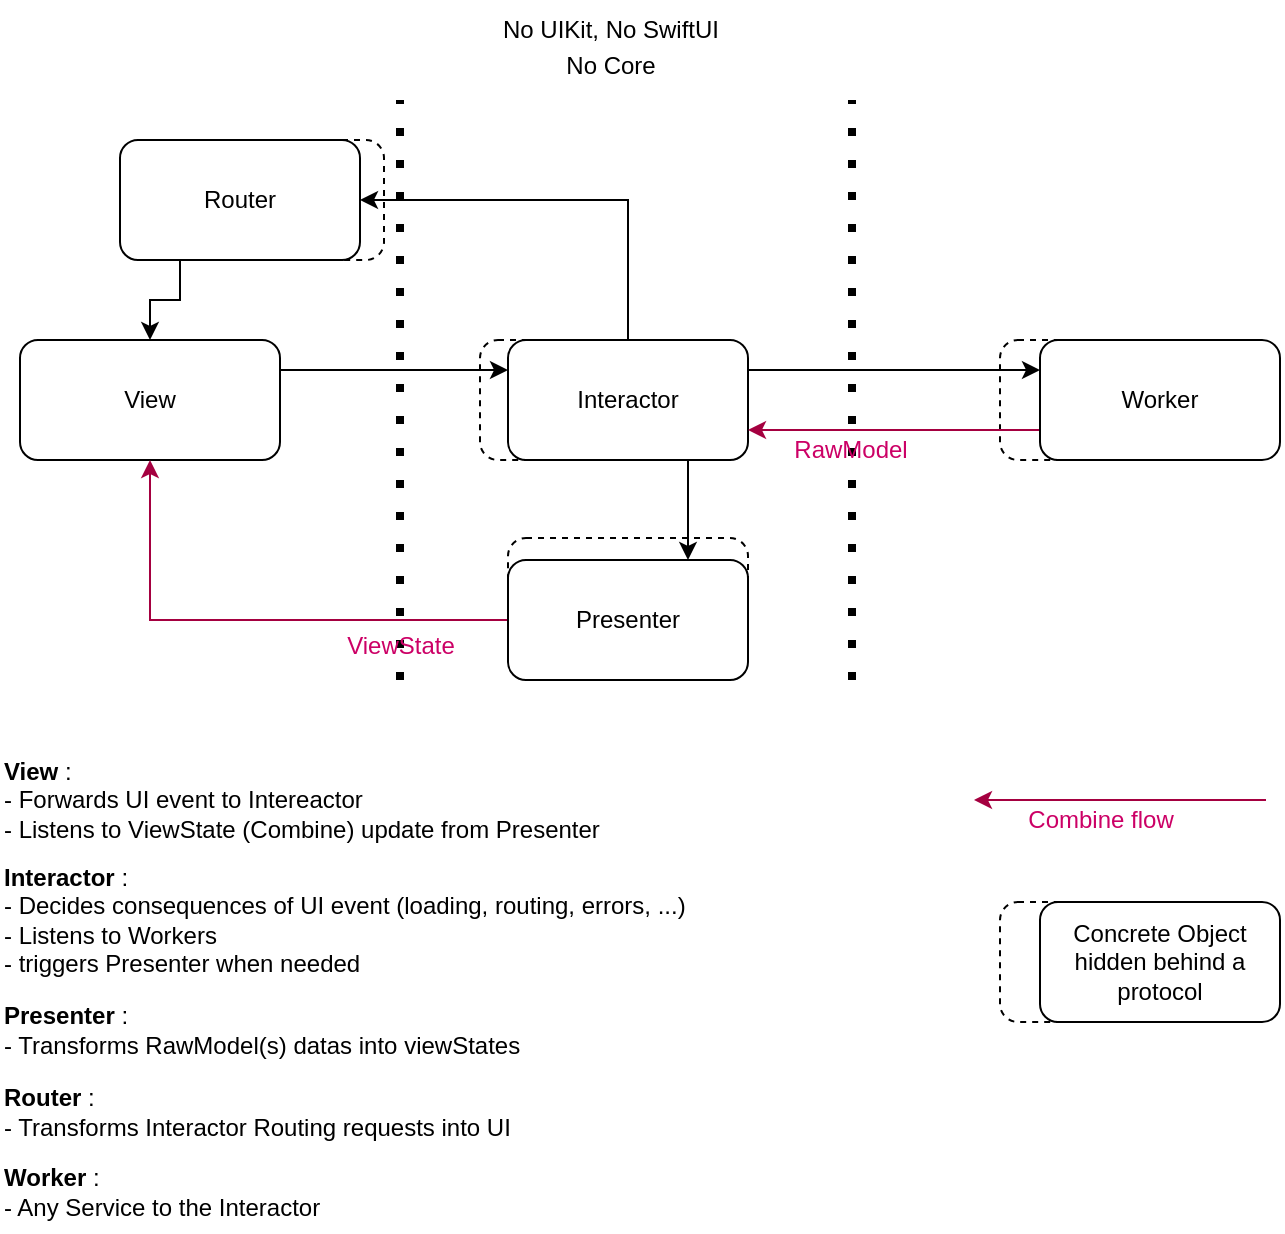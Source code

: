 <mxfile version="21.4.0" type="device">
  <diagram name="Page-1" id="7l94MnhMW4oxgj-nrph-">
    <mxGraphModel dx="704" dy="521" grid="1" gridSize="10" guides="1" tooltips="1" connect="1" arrows="1" fold="1" page="1" pageScale="1" pageWidth="827" pageHeight="1169" math="0" shadow="0">
      <root>
        <mxCell id="0" />
        <mxCell id="1" parent="0" />
        <mxCell id="tzxj0fkptjLQeunRrmRs-34" value="" style="rounded=1;whiteSpace=wrap;html=1;dashed=1;" vertex="1" parent="1">
          <mxGeometry x="540" y="500" width="120" height="60" as="geometry" />
        </mxCell>
        <mxCell id="tzxj0fkptjLQeunRrmRs-29" value="" style="rounded=1;whiteSpace=wrap;html=1;dashed=1;" vertex="1" parent="1">
          <mxGeometry x="540" y="219" width="120" height="60" as="geometry" />
        </mxCell>
        <mxCell id="tzxj0fkptjLQeunRrmRs-28" value="" style="rounded=1;whiteSpace=wrap;html=1;dashed=1;" vertex="1" parent="1">
          <mxGeometry x="294" y="318" width="120" height="60" as="geometry" />
        </mxCell>
        <mxCell id="tzxj0fkptjLQeunRrmRs-27" value="" style="rounded=1;whiteSpace=wrap;html=1;dashed=1;" vertex="1" parent="1">
          <mxGeometry x="280" y="219" width="120" height="60" as="geometry" />
        </mxCell>
        <mxCell id="tzxj0fkptjLQeunRrmRs-25" value="" style="rounded=1;whiteSpace=wrap;html=1;dashed=1;" vertex="1" parent="1">
          <mxGeometry x="112" y="119" width="120" height="60" as="geometry" />
        </mxCell>
        <mxCell id="tzxj0fkptjLQeunRrmRs-1" value="" style="endArrow=none;dashed=1;html=1;dashPattern=1 3;strokeWidth=4;rounded=0;" edge="1" parent="1">
          <mxGeometry width="50" height="50" relative="1" as="geometry">
            <mxPoint x="240" y="389" as="sourcePoint" />
            <mxPoint x="240" y="99" as="targetPoint" />
          </mxGeometry>
        </mxCell>
        <mxCell id="tzxj0fkptjLQeunRrmRs-14" style="edgeStyle=orthogonalEdgeStyle;rounded=0;orthogonalLoop=1;jettySize=auto;html=1;exitX=0.25;exitY=1;exitDx=0;exitDy=0;entryX=0.5;entryY=0;entryDx=0;entryDy=0;" edge="1" parent="1" source="tzxj0fkptjLQeunRrmRs-2" target="tzxj0fkptjLQeunRrmRs-3">
          <mxGeometry relative="1" as="geometry" />
        </mxCell>
        <mxCell id="tzxj0fkptjLQeunRrmRs-2" value="Router" style="rounded=1;whiteSpace=wrap;html=1;" vertex="1" parent="1">
          <mxGeometry x="100" y="119" width="120" height="60" as="geometry" />
        </mxCell>
        <mxCell id="tzxj0fkptjLQeunRrmRs-3" value="View" style="rounded=1;whiteSpace=wrap;html=1;" vertex="1" parent="1">
          <mxGeometry x="50" y="219" width="130" height="60" as="geometry" />
        </mxCell>
        <mxCell id="tzxj0fkptjLQeunRrmRs-9" style="edgeStyle=orthogonalEdgeStyle;rounded=0;orthogonalLoop=1;jettySize=auto;html=1;exitX=0;exitY=0.5;exitDx=0;exitDy=0;entryX=0.5;entryY=1;entryDx=0;entryDy=0;fillColor=#d80073;strokeColor=#A50040;" edge="1" parent="1" source="tzxj0fkptjLQeunRrmRs-4" target="tzxj0fkptjLQeunRrmRs-3">
          <mxGeometry relative="1" as="geometry" />
        </mxCell>
        <mxCell id="tzxj0fkptjLQeunRrmRs-4" value="Presenter" style="rounded=1;whiteSpace=wrap;html=1;" vertex="1" parent="1">
          <mxGeometry x="294" y="329" width="120" height="60" as="geometry" />
        </mxCell>
        <mxCell id="tzxj0fkptjLQeunRrmRs-7" style="edgeStyle=orthogonalEdgeStyle;rounded=0;orthogonalLoop=1;jettySize=auto;html=1;exitX=0.75;exitY=1;exitDx=0;exitDy=0;entryX=0.75;entryY=0;entryDx=0;entryDy=0;" edge="1" parent="1" source="tzxj0fkptjLQeunRrmRs-5" target="tzxj0fkptjLQeunRrmRs-4">
          <mxGeometry relative="1" as="geometry" />
        </mxCell>
        <mxCell id="tzxj0fkptjLQeunRrmRs-10" style="edgeStyle=orthogonalEdgeStyle;rounded=0;orthogonalLoop=1;jettySize=auto;html=1;exitX=0.5;exitY=0;exitDx=0;exitDy=0;entryX=1;entryY=0.5;entryDx=0;entryDy=0;" edge="1" parent="1" source="tzxj0fkptjLQeunRrmRs-5" target="tzxj0fkptjLQeunRrmRs-2">
          <mxGeometry relative="1" as="geometry" />
        </mxCell>
        <mxCell id="tzxj0fkptjLQeunRrmRs-12" style="edgeStyle=orthogonalEdgeStyle;rounded=0;orthogonalLoop=1;jettySize=auto;html=1;exitX=1;exitY=0.25;exitDx=0;exitDy=0;entryX=0;entryY=0.25;entryDx=0;entryDy=0;" edge="1" parent="1" source="tzxj0fkptjLQeunRrmRs-5" target="tzxj0fkptjLQeunRrmRs-11">
          <mxGeometry relative="1" as="geometry" />
        </mxCell>
        <mxCell id="tzxj0fkptjLQeunRrmRs-5" value="Interactor" style="rounded=1;whiteSpace=wrap;html=1;" vertex="1" parent="1">
          <mxGeometry x="294" y="219" width="120" height="60" as="geometry" />
        </mxCell>
        <mxCell id="tzxj0fkptjLQeunRrmRs-6" value="" style="endArrow=classic;html=1;rounded=0;exitX=1;exitY=0.25;exitDx=0;exitDy=0;entryX=0;entryY=0.25;entryDx=0;entryDy=0;" edge="1" parent="1" source="tzxj0fkptjLQeunRrmRs-3" target="tzxj0fkptjLQeunRrmRs-5">
          <mxGeometry width="50" height="50" relative="1" as="geometry">
            <mxPoint x="390" y="359" as="sourcePoint" />
            <mxPoint x="440" y="309" as="targetPoint" />
          </mxGeometry>
        </mxCell>
        <mxCell id="tzxj0fkptjLQeunRrmRs-13" style="edgeStyle=orthogonalEdgeStyle;rounded=0;orthogonalLoop=1;jettySize=auto;html=1;exitX=0;exitY=0.75;exitDx=0;exitDy=0;entryX=1;entryY=0.75;entryDx=0;entryDy=0;fillColor=#d80073;strokeColor=#A50040;" edge="1" parent="1" source="tzxj0fkptjLQeunRrmRs-11" target="tzxj0fkptjLQeunRrmRs-5">
          <mxGeometry relative="1" as="geometry" />
        </mxCell>
        <mxCell id="tzxj0fkptjLQeunRrmRs-11" value="Worker" style="rounded=1;whiteSpace=wrap;html=1;" vertex="1" parent="1">
          <mxGeometry x="560" y="219" width="120" height="60" as="geometry" />
        </mxCell>
        <mxCell id="tzxj0fkptjLQeunRrmRs-15" value="" style="endArrow=none;dashed=1;html=1;dashPattern=1 3;strokeWidth=4;rounded=0;" edge="1" parent="1">
          <mxGeometry width="50" height="50" relative="1" as="geometry">
            <mxPoint x="466" y="389" as="sourcePoint" />
            <mxPoint x="466" y="99" as="targetPoint" />
          </mxGeometry>
        </mxCell>
        <mxCell id="tzxj0fkptjLQeunRrmRs-16" value="No UIKit, No SwiftUI" style="text;html=1;align=center;verticalAlign=middle;resizable=0;points=[];autosize=1;strokeColor=none;fillColor=none;" vertex="1" parent="1">
          <mxGeometry x="280" y="49" width="130" height="30" as="geometry" />
        </mxCell>
        <mxCell id="tzxj0fkptjLQeunRrmRs-17" value="ViewState" style="text;html=1;align=center;verticalAlign=middle;resizable=0;points=[];autosize=1;strokeColor=none;fillColor=none;fontColor=#CC0066;" vertex="1" parent="1">
          <mxGeometry x="200" y="357" width="80" height="30" as="geometry" />
        </mxCell>
        <mxCell id="tzxj0fkptjLQeunRrmRs-18" value="RawModel" style="text;html=1;align=center;verticalAlign=middle;resizable=0;points=[];autosize=1;strokeColor=none;fillColor=none;fontColor=#CC0066;" vertex="1" parent="1">
          <mxGeometry x="425" y="259" width="80" height="30" as="geometry" />
        </mxCell>
        <mxCell id="tzxj0fkptjLQeunRrmRs-20" value="&lt;b&gt;View&lt;/b&gt; :&amp;nbsp;&lt;br&gt;&lt;div style=&quot;&quot;&gt;- Forwards UI event to Intereactor&lt;/div&gt;&lt;div style=&quot;&quot;&gt;- Listens to ViewState (Combine) update from Presenter&lt;/div&gt;" style="text;html=1;align=left;verticalAlign=middle;resizable=0;points=[];autosize=1;strokeColor=none;fillColor=none;" vertex="1" parent="1">
          <mxGeometry x="40" y="419" width="330" height="60" as="geometry" />
        </mxCell>
        <mxCell id="tzxj0fkptjLQeunRrmRs-21" value="&lt;b&gt;Interactor&lt;/b&gt; :&amp;nbsp;&lt;br&gt;&lt;div style=&quot;&quot;&gt;- Decides consequences of UI event (loading, routing, errors, ...)&lt;/div&gt;&lt;div style=&quot;&quot;&gt;- Listens to Workers&lt;/div&gt;&lt;div style=&quot;&quot;&gt;- triggers Presenter when needed &amp;nbsp;&lt;/div&gt;" style="text;html=1;align=left;verticalAlign=middle;resizable=0;points=[];autosize=1;strokeColor=none;fillColor=none;" vertex="1" parent="1">
          <mxGeometry x="40" y="474" width="370" height="70" as="geometry" />
        </mxCell>
        <mxCell id="tzxj0fkptjLQeunRrmRs-22" value="No Core" style="text;html=1;align=center;verticalAlign=middle;resizable=0;points=[];autosize=1;strokeColor=none;fillColor=none;" vertex="1" parent="1">
          <mxGeometry x="310" y="67" width="70" height="30" as="geometry" />
        </mxCell>
        <mxCell id="tzxj0fkptjLQeunRrmRs-23" value="&lt;b&gt;Presenter&lt;/b&gt; :&amp;nbsp;&lt;br&gt;&lt;div style=&quot;&quot;&gt;- Transforms RawModel(s) datas into viewStates&amp;nbsp;&lt;/div&gt;" style="text;html=1;align=left;verticalAlign=middle;resizable=0;points=[];autosize=1;strokeColor=none;fillColor=none;" vertex="1" parent="1">
          <mxGeometry x="40" y="544" width="290" height="40" as="geometry" />
        </mxCell>
        <mxCell id="tzxj0fkptjLQeunRrmRs-24" value="&lt;b&gt;Router&lt;/b&gt; :&amp;nbsp;&lt;br&gt;&lt;div style=&quot;&quot;&gt;- Transforms Interactor Routing requests into UI&amp;nbsp;&lt;/div&gt;" style="text;html=1;align=left;verticalAlign=middle;resizable=0;points=[];autosize=1;strokeColor=none;fillColor=none;" vertex="1" parent="1">
          <mxGeometry x="40" y="585" width="280" height="40" as="geometry" />
        </mxCell>
        <mxCell id="tzxj0fkptjLQeunRrmRs-30" value="&lt;b&gt;Worker&lt;/b&gt; :&amp;nbsp;&lt;br&gt;&lt;div style=&quot;&quot;&gt;- Any Service to the Interactor&lt;/div&gt;" style="text;html=1;align=left;verticalAlign=middle;resizable=0;points=[];autosize=1;strokeColor=none;fillColor=none;" vertex="1" parent="1">
          <mxGeometry x="40" y="625" width="180" height="40" as="geometry" />
        </mxCell>
        <mxCell id="tzxj0fkptjLQeunRrmRs-31" style="edgeStyle=orthogonalEdgeStyle;rounded=0;orthogonalLoop=1;jettySize=auto;html=1;exitX=0;exitY=0.75;exitDx=0;exitDy=0;entryX=1;entryY=0.75;entryDx=0;entryDy=0;fillColor=#d80073;strokeColor=#A50040;" edge="1" parent="1">
          <mxGeometry relative="1" as="geometry">
            <mxPoint x="673" y="449" as="sourcePoint" />
            <mxPoint x="527" y="449" as="targetPoint" />
          </mxGeometry>
        </mxCell>
        <mxCell id="tzxj0fkptjLQeunRrmRs-32" value="Combine flow" style="text;html=1;align=center;verticalAlign=middle;resizable=0;points=[];autosize=1;strokeColor=none;fillColor=none;fontColor=#CC0066;" vertex="1" parent="1">
          <mxGeometry x="540" y="444" width="100" height="30" as="geometry" />
        </mxCell>
        <mxCell id="tzxj0fkptjLQeunRrmRs-33" value="Concrete Object hidden behind a protocol" style="rounded=1;whiteSpace=wrap;html=1;" vertex="1" parent="1">
          <mxGeometry x="560" y="500" width="120" height="60" as="geometry" />
        </mxCell>
      </root>
    </mxGraphModel>
  </diagram>
</mxfile>
